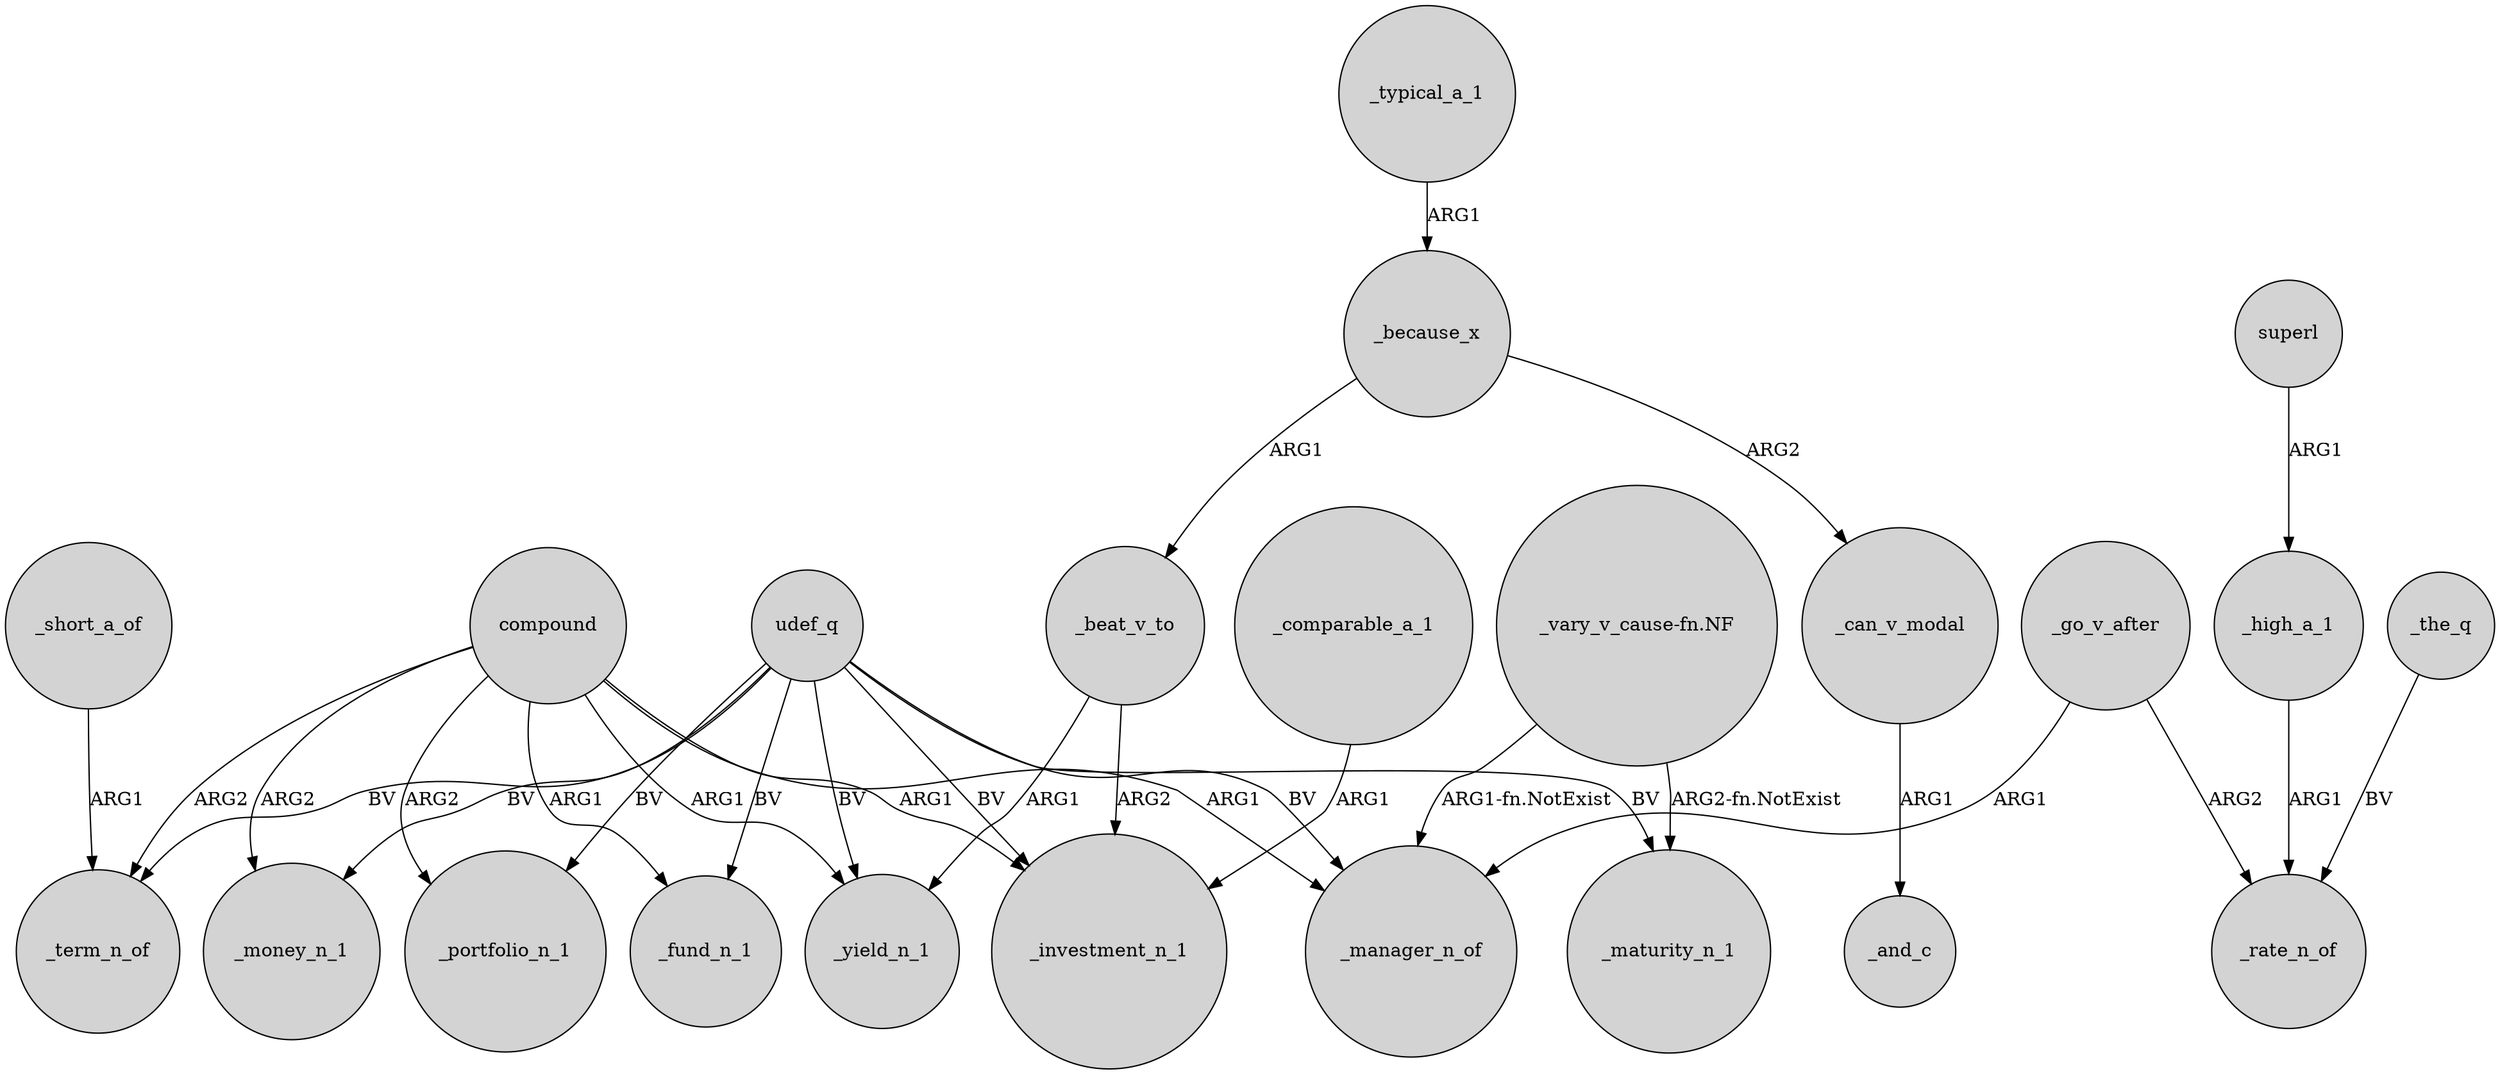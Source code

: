 digraph {
	node [shape=circle style=filled]
	_because_x -> _beat_v_to [label=ARG1]
	udef_q -> _money_n_1 [label=BV]
	_because_x -> _can_v_modal [label=ARG2]
	compound -> _manager_n_of [label=ARG1]
	compound -> _term_n_of [label=ARG2]
	_beat_v_to -> _yield_n_1 [label=ARG1]
	superl -> _high_a_1 [label=ARG1]
	"_vary_v_cause-fn.NF" -> _manager_n_of [label="ARG1-fn.NotExist"]
	_short_a_of -> _term_n_of [label=ARG1]
	compound -> _yield_n_1 [label=ARG1]
	compound -> _portfolio_n_1 [label=ARG2]
	udef_q -> _maturity_n_1 [label=BV]
	_the_q -> _rate_n_of [label=BV]
	compound -> _investment_n_1 [label=ARG1]
	_comparable_a_1 -> _investment_n_1 [label=ARG1]
	"_vary_v_cause-fn.NF" -> _maturity_n_1 [label="ARG2-fn.NotExist"]
	compound -> _money_n_1 [label=ARG2]
	_high_a_1 -> _rate_n_of [label=ARG1]
	udef_q -> _term_n_of [label=BV]
	_go_v_after -> _rate_n_of [label=ARG2]
	udef_q -> _fund_n_1 [label=BV]
	udef_q -> _manager_n_of [label=BV]
	udef_q -> _investment_n_1 [label=BV]
	_can_v_modal -> _and_c [label=ARG1]
	_go_v_after -> _manager_n_of [label=ARG1]
	_beat_v_to -> _investment_n_1 [label=ARG2]
	udef_q -> _yield_n_1 [label=BV]
	_typical_a_1 -> _because_x [label=ARG1]
	compound -> _fund_n_1 [label=ARG1]
	udef_q -> _portfolio_n_1 [label=BV]
}
